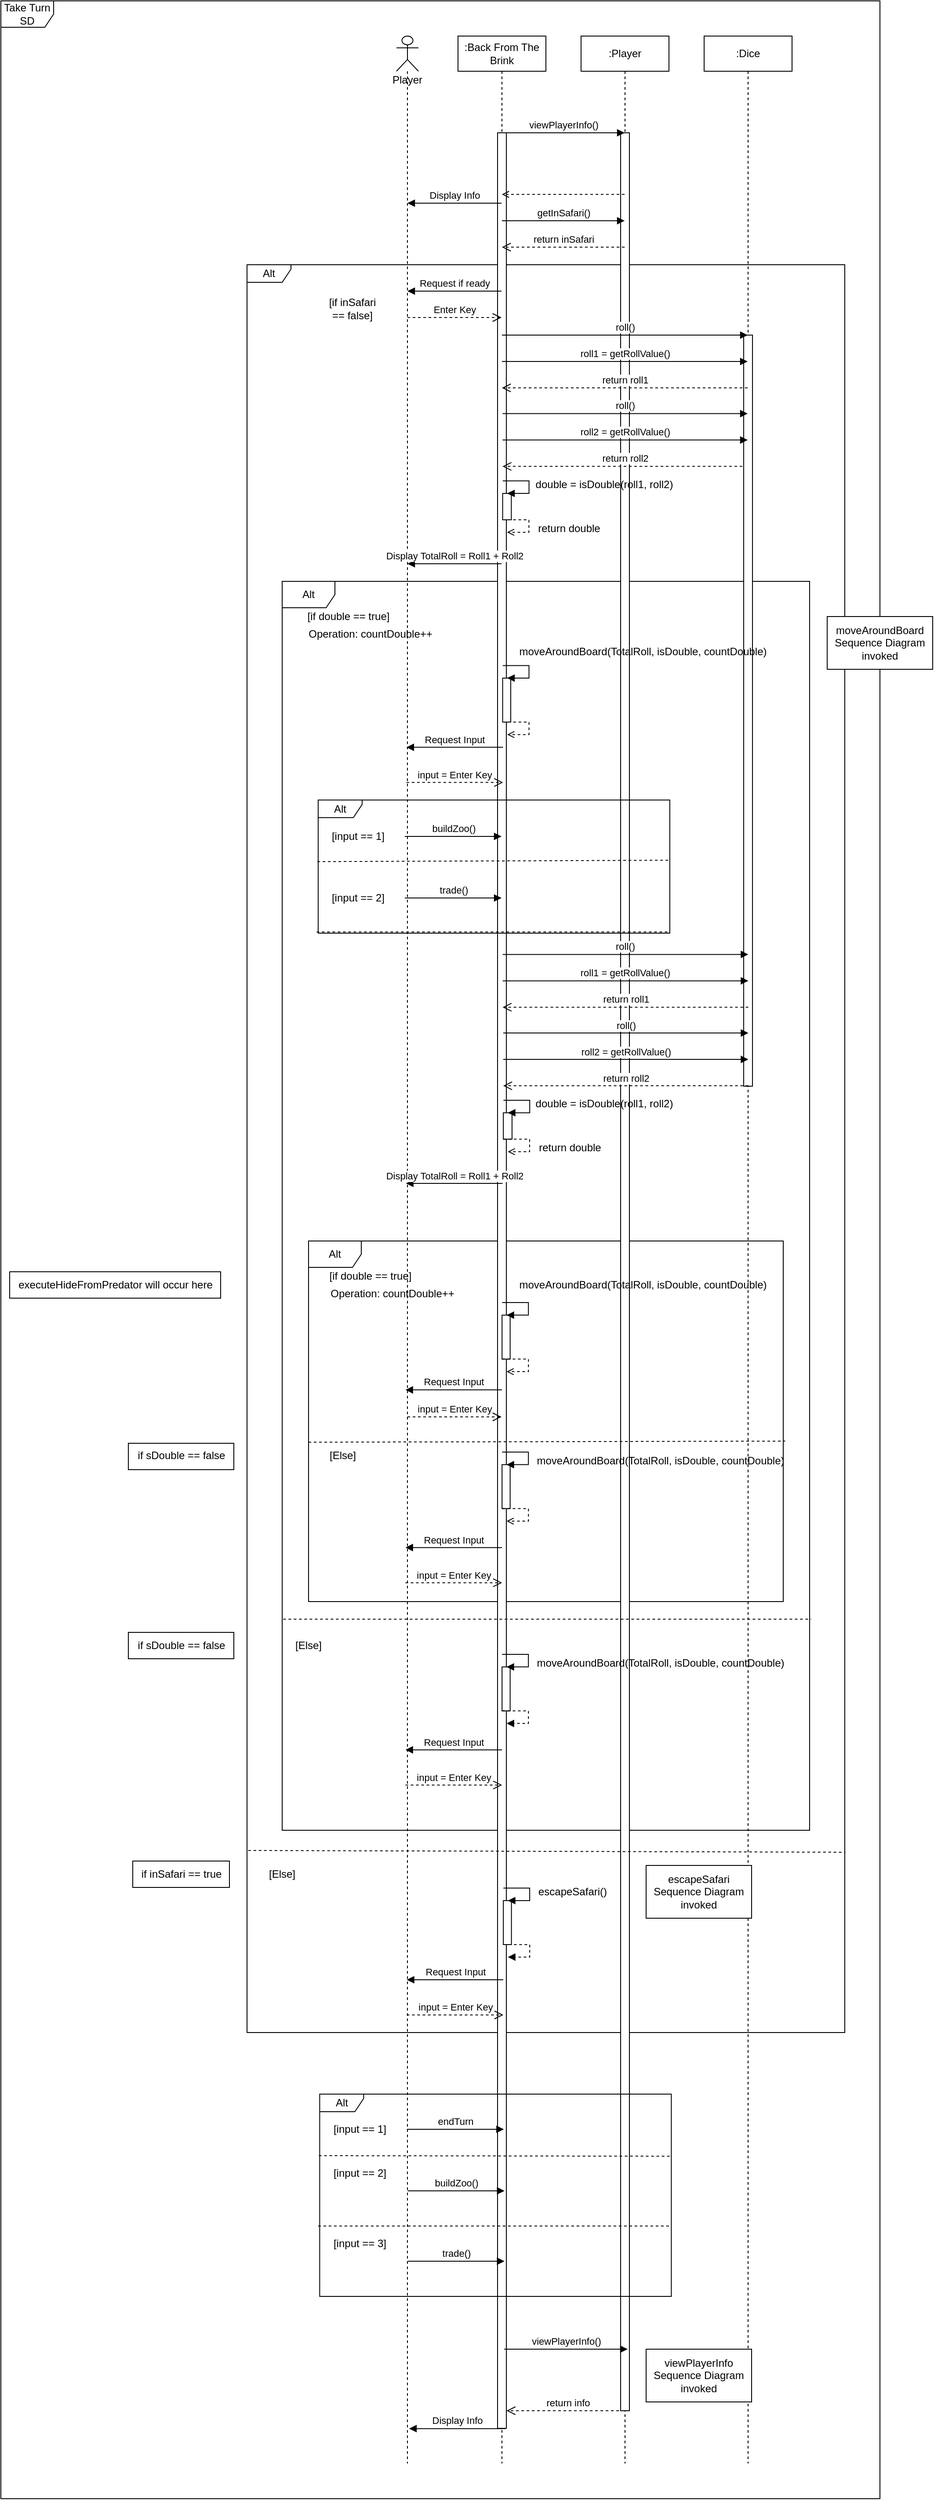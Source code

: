 <mxfile version="13.10.7" type="device"><diagram id="p0cEaB6TNtm1jywa5Fbs" name="Page-1"><mxGraphModel dx="2036" dy="663" grid="1" gridSize="10" guides="1" tooltips="1" connect="1" arrows="1" fold="1" page="1" pageScale="1" pageWidth="827" pageHeight="1169" math="0" shadow="0"><root><mxCell id="0"/><mxCell id="1" parent="0"/><mxCell id="yruPuwdvebg8VHonW6me-51" value="Take Turn SD" style="shape=umlFrame;whiteSpace=wrap;html=1;" parent="1" vertex="1"><mxGeometry x="-320" y="40" width="1000" height="2840" as="geometry"/></mxCell><mxCell id="yruPuwdvebg8VHonW6me-50" value="" style="rounded=0;whiteSpace=wrap;html=1;" parent="1" vertex="1"><mxGeometry x="-310" y="1485" width="240" height="30" as="geometry"/></mxCell><mxCell id="yruPuwdvebg8VHonW6me-49" value="" style="rounded=0;whiteSpace=wrap;html=1;" parent="1" vertex="1"><mxGeometry x="-170" y="2155" width="110" height="30" as="geometry"/></mxCell><mxCell id="yruPuwdvebg8VHonW6me-48" value="" style="rounded=0;whiteSpace=wrap;html=1;" parent="1" vertex="1"><mxGeometry x="-175" y="1895" width="120" height="30" as="geometry"/></mxCell><mxCell id="yruPuwdvebg8VHonW6me-47" value="" style="rounded=0;whiteSpace=wrap;html=1;" parent="1" vertex="1"><mxGeometry x="-175" y="1680" width="120" height="30" as="geometry"/></mxCell><mxCell id="H-WLR1gfDey7nn6XxwTQ-19" value="Alt" style="shape=umlFrame;whiteSpace=wrap;html=1;width=50;height=20;fixDash=0;" parent="1" vertex="1"><mxGeometry x="-40" y="340" width="680" height="2010" as="geometry"/></mxCell><mxCell id="NdeKuJ5pOzLVj5Gl78Ra-24" value="Alt" style="shape=umlFrame;whiteSpace=wrap;html=1;" parent="1" vertex="1"><mxGeometry y="700" width="600" height="1420" as="geometry"/></mxCell><mxCell id="NdeKuJ5pOzLVj5Gl78Ra-78" value="Alt" style="shape=umlFrame;whiteSpace=wrap;html=1;" parent="1" vertex="1"><mxGeometry x="30" y="1450" width="540" height="410" as="geometry"/></mxCell><mxCell id="H-WLR1gfDey7nn6XxwTQ-2" value=":Back From The Brink" style="shape=umlLifeline;perimeter=lifelinePerimeter;whiteSpace=wrap;html=1;container=1;collapsible=0;recursiveResize=0;outlineConnect=0;" parent="1" vertex="1"><mxGeometry x="200" y="80" width="100" height="2760" as="geometry"/></mxCell><mxCell id="H-WLR1gfDey7nn6XxwTQ-11" value="" style="rounded=0;whiteSpace=wrap;html=1;" parent="H-WLR1gfDey7nn6XxwTQ-2" vertex="1"><mxGeometry x="45" y="110" width="10" height="2610" as="geometry"/></mxCell><mxCell id="H-WLR1gfDey7nn6XxwTQ-3" value="Player" style="shape=umlLifeline;participant=umlActor;perimeter=lifelinePerimeter;whiteSpace=wrap;html=1;container=1;collapsible=0;recursiveResize=0;verticalAlign=top;spacingTop=36;outlineConnect=0;" parent="1" vertex="1"><mxGeometry x="130" y="80" width="25" height="2760" as="geometry"/></mxCell><mxCell id="H-WLR1gfDey7nn6XxwTQ-4" value=":Player" style="shape=umlLifeline;perimeter=lifelinePerimeter;whiteSpace=wrap;html=1;container=1;collapsible=0;recursiveResize=0;outlineConnect=0;" parent="1" vertex="1"><mxGeometry x="340" y="80" width="100" height="2760" as="geometry"/></mxCell><mxCell id="H-WLR1gfDey7nn6XxwTQ-12" value="" style="rounded=0;whiteSpace=wrap;html=1;" parent="H-WLR1gfDey7nn6XxwTQ-4" vertex="1"><mxGeometry x="45" y="110" width="10" height="2590" as="geometry"/></mxCell><mxCell id="H-WLR1gfDey7nn6XxwTQ-17" value="getInSafari()" style="html=1;verticalAlign=bottom;endArrow=block;" parent="1" source="H-WLR1gfDey7nn6XxwTQ-2" target="H-WLR1gfDey7nn6XxwTQ-4" edge="1"><mxGeometry relative="1" as="geometry"><mxPoint x="249.997" y="250" as="sourcePoint"/><mxPoint x="389.83" y="250" as="targetPoint"/><Array as="points"><mxPoint x="300" y="290"/></Array></mxGeometry></mxCell><mxCell id="H-WLR1gfDey7nn6XxwTQ-18" value="return inSafari" style="html=1;verticalAlign=bottom;endArrow=open;dashed=1;endSize=8;" parent="1" source="H-WLR1gfDey7nn6XxwTQ-4" target="H-WLR1gfDey7nn6XxwTQ-2" edge="1"><mxGeometry relative="1" as="geometry"><mxPoint x="249.997" y="280" as="targetPoint"/><mxPoint x="389.83" y="280" as="sourcePoint"/><Array as="points"><mxPoint x="341" y="320"/><mxPoint x="260" y="320"/></Array></mxGeometry></mxCell><mxCell id="H-WLR1gfDey7nn6XxwTQ-64" value="Alt" style="shape=umlFrame;whiteSpace=wrap;html=1;width=50;height=20;" parent="1" vertex="1"><mxGeometry x="42.68" y="2420" width="400" height="230" as="geometry"/></mxCell><mxCell id="H-WLR1gfDey7nn6XxwTQ-21" value="[if inSafari == false]" style="text;html=1;strokeColor=none;fillColor=none;align=center;verticalAlign=middle;whiteSpace=wrap;rounded=0;" parent="1" vertex="1"><mxGeometry x="50" y="380" width="60" height="20" as="geometry"/></mxCell><mxCell id="H-WLR1gfDey7nn6XxwTQ-22" value="Request if ready" style="html=1;verticalAlign=bottom;endArrow=block;" parent="1" source="H-WLR1gfDey7nn6XxwTQ-2" target="H-WLR1gfDey7nn6XxwTQ-3" edge="1"><mxGeometry width="80" relative="1" as="geometry"><mxPoint x="249.5" y="380" as="sourcePoint"/><mxPoint x="139.324" y="380" as="targetPoint"/><Array as="points"><mxPoint x="220" y="370"/></Array></mxGeometry></mxCell><mxCell id="H-WLR1gfDey7nn6XxwTQ-27" value="Enter Key" style="html=1;verticalAlign=bottom;endArrow=open;dashed=1;endSize=8;" parent="1" source="H-WLR1gfDey7nn6XxwTQ-3" target="H-WLR1gfDey7nn6XxwTQ-2" edge="1"><mxGeometry relative="1" as="geometry"><mxPoint x="139.071" y="420" as="sourcePoint"/><mxPoint x="250" y="420" as="targetPoint"/><Array as="points"><mxPoint x="200" y="400"/></Array></mxGeometry></mxCell><mxCell id="H-WLR1gfDey7nn6XxwTQ-65" value="[input == 1]" style="text;html=1;strokeColor=none;fillColor=none;align=center;verticalAlign=middle;whiteSpace=wrap;rounded=0;" parent="1" vertex="1"><mxGeometry x="52.68" y="2450" width="70.8" height="20" as="geometry"/></mxCell><mxCell id="H-WLR1gfDey7nn6XxwTQ-66" value="endTurn" style="html=1;verticalAlign=bottom;endArrow=block;" parent="1" edge="1"><mxGeometry width="80" relative="1" as="geometry"><mxPoint x="142.004" y="2460" as="sourcePoint"/><mxPoint x="252.18" y="2460" as="targetPoint"/><Array as="points"><mxPoint x="232.68" y="2460"/></Array></mxGeometry></mxCell><mxCell id="H-WLR1gfDey7nn6XxwTQ-67" value="" style="endArrow=none;dashed=1;html=1;exitX=0;exitY=0.391;exitDx=0;exitDy=0;exitPerimeter=0;entryX=1.002;entryY=0.307;entryDx=0;entryDy=0;entryPerimeter=0;" parent="1" target="H-WLR1gfDey7nn6XxwTQ-64" edge="1"><mxGeometry width="50" height="50" relative="1" as="geometry"><mxPoint x="41.81" y="2490" as="sourcePoint"/><mxPoint x="913.55" y="2490" as="targetPoint"/><Array as="points"/></mxGeometry></mxCell><mxCell id="H-WLR1gfDey7nn6XxwTQ-68" value="[input == 2]" style="text;html=1;strokeColor=none;fillColor=none;align=center;verticalAlign=middle;whiteSpace=wrap;rounded=0;" parent="1" vertex="1"><mxGeometry x="52.68" y="2500" width="70.8" height="20" as="geometry"/></mxCell><mxCell id="H-WLR1gfDey7nn6XxwTQ-69" value="[input == 3]" style="text;html=1;strokeColor=none;fillColor=none;align=center;verticalAlign=middle;whiteSpace=wrap;rounded=0;" parent="1" vertex="1"><mxGeometry x="52.68" y="2580" width="70.8" height="20" as="geometry"/></mxCell><mxCell id="H-WLR1gfDey7nn6XxwTQ-70" value="buildZoo()" style="html=1;verticalAlign=bottom;endArrow=block;" parent="1" edge="1"><mxGeometry width="80" relative="1" as="geometry"><mxPoint x="142.684" y="2530" as="sourcePoint"/><mxPoint x="252.86" y="2530" as="targetPoint"/><Array as="points"><mxPoint x="233.36" y="2530"/></Array></mxGeometry></mxCell><mxCell id="H-WLR1gfDey7nn6XxwTQ-71" value="" style="endArrow=none;dashed=1;html=1;exitX=0;exitY=0.391;exitDx=0;exitDy=0;exitPerimeter=0;" parent="1" edge="1"><mxGeometry width="50" height="50" relative="1" as="geometry"><mxPoint x="40.94" y="2570" as="sourcePoint"/><mxPoint x="442.68" y="2570" as="targetPoint"/><Array as="points"/></mxGeometry></mxCell><mxCell id="H-WLR1gfDey7nn6XxwTQ-72" value="trade()" style="html=1;verticalAlign=bottom;endArrow=block;" parent="1" edge="1"><mxGeometry width="80" relative="1" as="geometry"><mxPoint x="142.684" y="2610" as="sourcePoint"/><mxPoint x="252.86" y="2610" as="targetPoint"/><Array as="points"><mxPoint x="233.36" y="2610"/></Array></mxGeometry></mxCell><mxCell id="wplY0BiJxrwV2zs2_sFn-3" value="viewPlayerInfo()" style="html=1;verticalAlign=bottom;endArrow=block;rounded=0;" parent="1" source="H-WLR1gfDey7nn6XxwTQ-2" target="H-WLR1gfDey7nn6XxwTQ-4" edge="1"><mxGeometry width="80" relative="1" as="geometry"><mxPoint x="390" y="340" as="sourcePoint"/><mxPoint x="260" y="190" as="targetPoint"/><Array as="points"><mxPoint x="330" y="190"/></Array></mxGeometry></mxCell><mxCell id="wplY0BiJxrwV2zs2_sFn-6" value="" style="html=1;verticalAlign=bottom;endArrow=open;rounded=0;dashed=1;endFill=0;" parent="1" source="H-WLR1gfDey7nn6XxwTQ-4" target="H-WLR1gfDey7nn6XxwTQ-2" edge="1"><mxGeometry width="80" relative="1" as="geometry"><mxPoint x="260" y="230" as="sourcePoint"/><mxPoint x="255" y="250" as="targetPoint"/><Array as="points"><mxPoint x="320" y="260"/></Array></mxGeometry></mxCell><mxCell id="wplY0BiJxrwV2zs2_sFn-8" value="Display Info" style="html=1;verticalAlign=bottom;endArrow=block;" parent="1" source="H-WLR1gfDey7nn6XxwTQ-2" target="H-WLR1gfDey7nn6XxwTQ-3" edge="1"><mxGeometry width="80" relative="1" as="geometry"><mxPoint x="310" y="330" as="sourcePoint"/><mxPoint x="390" y="330" as="targetPoint"/><Array as="points"><mxPoint x="190" y="270"/></Array></mxGeometry></mxCell><mxCell id="wplY0BiJxrwV2zs2_sFn-13" value="Display Info" style="html=1;verticalAlign=bottom;endArrow=block;" parent="1" edge="1"><mxGeometry width="80" relative="1" as="geometry"><mxPoint x="254.25" y="2800.33" as="sourcePoint"/><mxPoint x="144.417" y="2800.33" as="targetPoint"/><Array as="points"><mxPoint x="194.75" y="2800.33"/></Array></mxGeometry></mxCell><mxCell id="g62mjbx65o56Nnv8mYKv-21" value="return roll2" style="html=1;verticalAlign=bottom;endArrow=open;dashed=1;endSize=8;" parent="1" source="g62mjbx65o56Nnv8mYKv-26" edge="1"><mxGeometry relative="1" as="geometry"><mxPoint x="390.37" y="569.31" as="sourcePoint"/><mxPoint x="250.68" y="569.31" as="targetPoint"/><Array as="points"><mxPoint x="320.87" y="569.31"/></Array></mxGeometry></mxCell><mxCell id="g62mjbx65o56Nnv8mYKv-22" value="" style="rounded=0;whiteSpace=wrap;html=1;" parent="1" vertex="1"><mxGeometry x="250.79" y="600" width="9.89" height="30" as="geometry"/></mxCell><mxCell id="g62mjbx65o56Nnv8mYKv-23" value="double = isDouble(roll1, roll2)" style="text;html=1;align=center;verticalAlign=middle;resizable=0;points=[];autosize=1;" parent="1" vertex="1"><mxGeometry x="280.68" y="580" width="170" height="20" as="geometry"/></mxCell><mxCell id="g62mjbx65o56Nnv8mYKv-24" value="" style="html=1;verticalAlign=bottom;endArrow=open;exitX=0.996;exitY=0.244;exitDx=0;exitDy=0;exitPerimeter=0;entryX=1;entryY=0;entryDx=0;entryDy=0;edgeStyle=orthogonalEdgeStyle;rounded=0;dashed=1;endFill=0;" parent="1" edge="1"><mxGeometry width="80" relative="1" as="geometry"><mxPoint x="250.79" y="630" as="sourcePoint"/><mxPoint x="255.83" y="644.24" as="targetPoint"/><Array as="points"><mxPoint x="280.68" y="630"/><mxPoint x="280.68" y="644"/></Array></mxGeometry></mxCell><mxCell id="g62mjbx65o56Nnv8mYKv-25" value="return double" style="text;html=1;align=center;verticalAlign=middle;resizable=0;points=[];autosize=1;" parent="1" vertex="1"><mxGeometry x="280.79" y="630" width="90" height="20" as="geometry"/></mxCell><mxCell id="g62mjbx65o56Nnv8mYKv-26" value=":Dice" style="shape=umlLifeline;perimeter=lifelinePerimeter;whiteSpace=wrap;html=1;container=1;collapsible=0;recursiveResize=0;outlineConnect=0;" parent="1" vertex="1"><mxGeometry x="480" y="80" width="100" height="2760" as="geometry"/></mxCell><mxCell id="g62mjbx65o56Nnv8mYKv-27" value="" style="rounded=0;whiteSpace=wrap;html=1;" parent="g62mjbx65o56Nnv8mYKv-26" vertex="1"><mxGeometry x="45" y="340" width="10" height="854" as="geometry"/></mxCell><mxCell id="g62mjbx65o56Nnv8mYKv-28" value="" style="html=1;verticalAlign=bottom;endArrow=block;exitX=0.996;exitY=0.244;exitDx=0;exitDy=0;exitPerimeter=0;entryX=1;entryY=0;entryDx=0;entryDy=0;edgeStyle=orthogonalEdgeStyle;rounded=0;" parent="1" edge="1"><mxGeometry width="80" relative="1" as="geometry"><mxPoint x="250.91" y="585.76" as="sourcePoint"/><mxPoint x="255.95" y="600" as="targetPoint"/><Array as="points"><mxPoint x="280.8" y="585.76"/><mxPoint x="280.8" y="599.76"/></Array></mxGeometry></mxCell><mxCell id="g62mjbx65o56Nnv8mYKv-16" value="roll()" style="html=1;verticalAlign=bottom;endArrow=block;" parent="1" target="g62mjbx65o56Nnv8mYKv-26" edge="1"><mxGeometry width="80" relative="1" as="geometry"><mxPoint x="250.004" y="420" as="sourcePoint"/><mxPoint x="390.18" y="420" as="targetPoint"/><Array as="points"><mxPoint x="330.68" y="420"/></Array></mxGeometry></mxCell><mxCell id="g62mjbx65o56Nnv8mYKv-17" value="roll1 = getRollValue()" style="html=1;verticalAlign=bottom;endArrow=block;" parent="1" target="g62mjbx65o56Nnv8mYKv-26" edge="1"><mxGeometry width="80" relative="1" as="geometry"><mxPoint x="250.004" y="450" as="sourcePoint"/><mxPoint x="390.18" y="450" as="targetPoint"/><Array as="points"><mxPoint x="340.68" y="450"/></Array></mxGeometry></mxCell><mxCell id="g62mjbx65o56Nnv8mYKv-18" value="return roll1" style="html=1;verticalAlign=bottom;endArrow=open;dashed=1;endSize=8;" parent="1" source="g62mjbx65o56Nnv8mYKv-26" edge="1"><mxGeometry relative="1" as="geometry"><mxPoint x="390.18" y="480" as="sourcePoint"/><mxPoint x="250.004" y="480" as="targetPoint"/><Array as="points"><mxPoint x="320.68" y="480"/></Array></mxGeometry></mxCell><mxCell id="g62mjbx65o56Nnv8mYKv-19" value="roll()" style="html=1;verticalAlign=bottom;endArrow=block;" parent="1" target="g62mjbx65o56Nnv8mYKv-26" edge="1"><mxGeometry width="80" relative="1" as="geometry"><mxPoint x="250.68" y="509.31" as="sourcePoint"/><mxPoint x="390.37" y="509.31" as="targetPoint"/><Array as="points"><mxPoint x="330.87" y="509.31"/></Array></mxGeometry></mxCell><mxCell id="g62mjbx65o56Nnv8mYKv-20" value="roll2 = getRollValue()" style="html=1;verticalAlign=bottom;endArrow=block;" parent="1" target="g62mjbx65o56Nnv8mYKv-26" edge="1"><mxGeometry width="80" relative="1" as="geometry"><mxPoint x="250.68" y="539.31" as="sourcePoint"/><mxPoint x="390.37" y="539.31" as="targetPoint"/><Array as="points"><mxPoint x="340.87" y="539.31"/></Array></mxGeometry></mxCell><mxCell id="g62mjbx65o56Nnv8mYKv-36" value="[Else]" style="text;html=1;strokeColor=none;fillColor=none;align=center;verticalAlign=middle;whiteSpace=wrap;rounded=0;" parent="1" vertex="1"><mxGeometry x="-30" y="2160" width="60" height="20" as="geometry"/></mxCell><mxCell id="NdeKuJ5pOzLVj5Gl78Ra-11" value="escapeSafari()" style="text;html=1;align=center;verticalAlign=middle;resizable=0;points=[];autosize=1;" parent="1" vertex="1"><mxGeometry x="284.99" y="2180" width="90" height="20" as="geometry"/></mxCell><mxCell id="NdeKuJ5pOzLVj5Gl78Ra-17" value="" style="rounded=0;whiteSpace=wrap;html=1;" parent="1" vertex="1"><mxGeometry x="251.58" y="2200" width="9.21" height="50" as="geometry"/></mxCell><mxCell id="NdeKuJ5pOzLVj5Gl78Ra-18" value="" style="html=1;verticalAlign=bottom;endArrow=block;exitX=0.996;exitY=0.244;exitDx=0;exitDy=0;exitPerimeter=0;entryX=1;entryY=0;entryDx=0;entryDy=0;edgeStyle=orthogonalEdgeStyle;rounded=0;" parent="1" edge="1"><mxGeometry width="80" relative="1" as="geometry"><mxPoint x="251.66" y="2185.76" as="sourcePoint"/><mxPoint x="256.7" y="2200" as="targetPoint"/><Array as="points"><mxPoint x="281.55" y="2185.76"/><mxPoint x="281.55" y="2199.76"/></Array></mxGeometry></mxCell><mxCell id="NdeKuJ5pOzLVj5Gl78Ra-19" value="" style="html=1;verticalAlign=bottom;endArrow=block;exitX=0.996;exitY=0.244;exitDx=0;exitDy=0;exitPerimeter=0;entryX=1;entryY=0;entryDx=0;entryDy=0;edgeStyle=orthogonalEdgeStyle;rounded=0;dashed=1;" parent="1" edge="1"><mxGeometry width="80" relative="1" as="geometry"><mxPoint x="251.71" y="2250" as="sourcePoint"/><mxPoint x="256.75" y="2264.24" as="targetPoint"/><Array as="points"><mxPoint x="281.6" y="2250"/><mxPoint x="281.6" y="2264"/></Array></mxGeometry></mxCell><mxCell id="NdeKuJ5pOzLVj5Gl78Ra-22" value="viewPlayerInfo()" style="html=1;verticalAlign=bottom;endArrow=block;" parent="1" edge="1"><mxGeometry width="80" relative="1" as="geometry"><mxPoint x="252.551" y="2710" as="sourcePoint"/><mxPoint x="392.98" y="2710" as="targetPoint"/><Array as="points"><mxPoint x="315.48" y="2710"/></Array></mxGeometry></mxCell><mxCell id="NdeKuJ5pOzLVj5Gl78Ra-23" value="return info" style="html=1;verticalAlign=bottom;endArrow=open;dashed=1;endSize=8;" parent="1" edge="1"><mxGeometry relative="1" as="geometry"><mxPoint x="395.05" y="2780" as="sourcePoint"/><mxPoint x="255.217" y="2780" as="targetPoint"/><Array as="points"><mxPoint x="295.55" y="2780"/></Array></mxGeometry></mxCell><mxCell id="NdeKuJ5pOzLVj5Gl78Ra-25" value="[if double == true]" style="text;html=1;align=center;verticalAlign=middle;resizable=0;points=[];autosize=1;" parent="1" vertex="1"><mxGeometry x="20.0" y="730" width="110" height="20" as="geometry"/></mxCell><mxCell id="NdeKuJ5pOzLVj5Gl78Ra-38" value="" style="rounded=0;whiteSpace=wrap;html=1;" parent="1" vertex="1"><mxGeometry x="250.79" y="810" width="9.21" height="50" as="geometry"/></mxCell><mxCell id="NdeKuJ5pOzLVj5Gl78Ra-39" value="" style="html=1;verticalAlign=bottom;endArrow=block;exitX=0.996;exitY=0.244;exitDx=0;exitDy=0;exitPerimeter=0;entryX=1;entryY=0;entryDx=0;entryDy=0;edgeStyle=orthogonalEdgeStyle;rounded=0;" parent="1" edge="1"><mxGeometry width="80" relative="1" as="geometry"><mxPoint x="250.87" y="795.76" as="sourcePoint"/><mxPoint x="255.91" y="810" as="targetPoint"/><Array as="points"><mxPoint x="280.76" y="795.76"/><mxPoint x="280.76" y="809.76"/></Array></mxGeometry></mxCell><mxCell id="NdeKuJ5pOzLVj5Gl78Ra-40" value="" style="html=1;verticalAlign=bottom;endArrow=open;exitX=0.996;exitY=0.244;exitDx=0;exitDy=0;exitPerimeter=0;entryX=1;entryY=0;entryDx=0;entryDy=0;edgeStyle=orthogonalEdgeStyle;rounded=0;dashed=1;endFill=0;" parent="1" edge="1"><mxGeometry width="80" relative="1" as="geometry"><mxPoint x="250.92" y="860" as="sourcePoint"/><mxPoint x="255.96" y="874.24" as="targetPoint"/><Array as="points"><mxPoint x="280.81" y="860"/><mxPoint x="280.81" y="874"/></Array></mxGeometry></mxCell><mxCell id="NdeKuJ5pOzLVj5Gl78Ra-41" value="moveAroundBoard(TotalRoll, isDouble, countDouble)" style="text;html=1;align=center;verticalAlign=middle;resizable=0;points=[];autosize=1;" parent="1" vertex="1"><mxGeometry x="260" y="770" width="300" height="20" as="geometry"/></mxCell><mxCell id="NdeKuJ5pOzLVj5Gl78Ra-42" value="Display TotalRoll = Roll1 + Roll2" style="html=1;verticalAlign=bottom;endArrow=block;" parent="1" source="H-WLR1gfDey7nn6XxwTQ-2" target="H-WLR1gfDey7nn6XxwTQ-3" edge="1"><mxGeometry width="80" relative="1" as="geometry"><mxPoint x="249.5" y="710" as="sourcePoint"/><mxPoint x="139.5" y="710" as="targetPoint"/><Array as="points"><mxPoint x="200" y="680"/></Array></mxGeometry></mxCell><mxCell id="NdeKuJ5pOzLVj5Gl78Ra-43" value="Alt" style="shape=umlFrame;whiteSpace=wrap;html=1;width=50;height=20;" parent="1" vertex="1"><mxGeometry x="40.94" y="948.67" width="400" height="151.33" as="geometry"/></mxCell><mxCell id="NdeKuJ5pOzLVj5Gl78Ra-46" value="" style="endArrow=none;dashed=1;html=1;exitX=0;exitY=0.391;exitDx=0;exitDy=0;exitPerimeter=0;entryX=1.003;entryY=0.452;entryDx=0;entryDy=0;entryPerimeter=0;" parent="1" target="NdeKuJ5pOzLVj5Gl78Ra-43" edge="1"><mxGeometry width="50" height="50" relative="1" as="geometry"><mxPoint x="40.07" y="1018.67" as="sourcePoint"/><mxPoint x="911.81" y="1018.67" as="targetPoint"/><Array as="points"/></mxGeometry></mxCell><mxCell id="NdeKuJ5pOzLVj5Gl78Ra-47" value="[input == 1]" style="text;html=1;strokeColor=none;fillColor=none;align=center;verticalAlign=middle;whiteSpace=wrap;rounded=0;" parent="1" vertex="1"><mxGeometry x="50.94" y="980.0" width="70.8" height="20" as="geometry"/></mxCell><mxCell id="NdeKuJ5pOzLVj5Gl78Ra-48" value="[input == 2]" style="text;html=1;strokeColor=none;fillColor=none;align=center;verticalAlign=middle;whiteSpace=wrap;rounded=0;" parent="1" vertex="1"><mxGeometry x="50.94" y="1050" width="70.8" height="20" as="geometry"/></mxCell><mxCell id="NdeKuJ5pOzLVj5Gl78Ra-49" value="buildZoo()" style="html=1;verticalAlign=bottom;endArrow=block;" parent="1" edge="1"><mxGeometry width="80" relative="1" as="geometry"><mxPoint x="139.5" y="990" as="sourcePoint"/><mxPoint x="249.5" y="990" as="targetPoint"/><Array as="points"><mxPoint x="232" y="990"/></Array></mxGeometry></mxCell><mxCell id="NdeKuJ5pOzLVj5Gl78Ra-50" value="" style="endArrow=none;dashed=1;html=1;exitX=0;exitY=0.391;exitDx=0;exitDy=0;exitPerimeter=0;" parent="1" edge="1"><mxGeometry width="50" height="50" relative="1" as="geometry"><mxPoint x="39.2" y="1098.67" as="sourcePoint"/><mxPoint x="440.94" y="1098.67" as="targetPoint"/><Array as="points"/></mxGeometry></mxCell><mxCell id="NdeKuJ5pOzLVj5Gl78Ra-51" value="trade()" style="html=1;verticalAlign=bottom;endArrow=block;" parent="1" edge="1"><mxGeometry width="80" relative="1" as="geometry"><mxPoint x="139.5" y="1060" as="sourcePoint"/><mxPoint x="249.5" y="1060" as="targetPoint"/><Array as="points"><mxPoint x="240" y="1060"/></Array></mxGeometry></mxCell><mxCell id="NdeKuJ5pOzLVj5Gl78Ra-53" value="Request Input" style="html=1;verticalAlign=bottom;endArrow=block;" parent="1" edge="1"><mxGeometry width="80" relative="1" as="geometry"><mxPoint x="251.24" y="888.67" as="sourcePoint"/><mxPoint x="141.407" y="888.67" as="targetPoint"/><Array as="points"><mxPoint x="212.74" y="888.67"/></Array></mxGeometry></mxCell><mxCell id="NdeKuJ5pOzLVj5Gl78Ra-54" value="input = Enter Key" style="html=1;verticalAlign=bottom;endArrow=open;dashed=1;endSize=8;" parent="1" edge="1"><mxGeometry relative="1" as="geometry"><mxPoint x="141.407" y="928.67" as="sourcePoint"/><mxPoint x="251.24" y="928.67" as="targetPoint"/><Array as="points"><mxPoint x="202.74" y="928.67"/></Array></mxGeometry></mxCell><mxCell id="NdeKuJ5pOzLVj5Gl78Ra-57" value="return roll2" style="html=1;verticalAlign=bottom;endArrow=open;dashed=1;endSize=8;" parent="1" edge="1"><mxGeometry relative="1" as="geometry"><mxPoint x="530.29" y="1273.55" as="sourcePoint"/><mxPoint x="251.47" y="1273.55" as="targetPoint"/><Array as="points"><mxPoint x="321.66" y="1273.55"/></Array></mxGeometry></mxCell><mxCell id="NdeKuJ5pOzLVj5Gl78Ra-58" value="" style="rounded=0;whiteSpace=wrap;html=1;" parent="1" vertex="1"><mxGeometry x="251.58" y="1304.24" width="9.89" height="30" as="geometry"/></mxCell><mxCell id="NdeKuJ5pOzLVj5Gl78Ra-59" value="double = isDouble(roll1, roll2)" style="text;html=1;align=center;verticalAlign=middle;resizable=0;points=[];autosize=1;" parent="1" vertex="1"><mxGeometry x="281.47" y="1284.24" width="170" height="20" as="geometry"/></mxCell><mxCell id="NdeKuJ5pOzLVj5Gl78Ra-60" value="" style="html=1;verticalAlign=bottom;endArrow=open;exitX=0.996;exitY=0.244;exitDx=0;exitDy=0;exitPerimeter=0;entryX=1;entryY=0;entryDx=0;entryDy=0;edgeStyle=orthogonalEdgeStyle;rounded=0;dashed=1;endFill=0;" parent="1" edge="1"><mxGeometry width="80" relative="1" as="geometry"><mxPoint x="251.58" y="1334.24" as="sourcePoint"/><mxPoint x="256.62" y="1348.48" as="targetPoint"/><Array as="points"><mxPoint x="281.47" y="1334.24"/><mxPoint x="281.47" y="1348.24"/></Array></mxGeometry></mxCell><mxCell id="NdeKuJ5pOzLVj5Gl78Ra-61" value="return double" style="text;html=1;align=center;verticalAlign=middle;resizable=0;points=[];autosize=1;" parent="1" vertex="1"><mxGeometry x="281.58" y="1334.24" width="90" height="20" as="geometry"/></mxCell><mxCell id="NdeKuJ5pOzLVj5Gl78Ra-63" value="" style="html=1;verticalAlign=bottom;endArrow=block;exitX=0.996;exitY=0.244;exitDx=0;exitDy=0;exitPerimeter=0;entryX=1;entryY=0;entryDx=0;entryDy=0;edgeStyle=orthogonalEdgeStyle;rounded=0;" parent="1" edge="1"><mxGeometry width="80" relative="1" as="geometry"><mxPoint x="251.7" y="1290" as="sourcePoint"/><mxPoint x="256.74" y="1304.24" as="targetPoint"/><Array as="points"><mxPoint x="281.59" y="1290"/><mxPoint x="281.59" y="1304"/></Array></mxGeometry></mxCell><mxCell id="NdeKuJ5pOzLVj5Gl78Ra-64" value="roll()" style="html=1;verticalAlign=bottom;endArrow=block;" parent="1" edge="1"><mxGeometry width="80" relative="1" as="geometry"><mxPoint x="250.794" y="1124.24" as="sourcePoint"/><mxPoint x="530.29" y="1124.24" as="targetPoint"/><Array as="points"><mxPoint x="331.47" y="1124.24"/></Array></mxGeometry></mxCell><mxCell id="NdeKuJ5pOzLVj5Gl78Ra-65" value="roll1 = getRollValue()" style="html=1;verticalAlign=bottom;endArrow=block;" parent="1" edge="1"><mxGeometry width="80" relative="1" as="geometry"><mxPoint x="250.794" y="1154.24" as="sourcePoint"/><mxPoint x="530.29" y="1154.24" as="targetPoint"/><Array as="points"><mxPoint x="341.47" y="1154.24"/></Array></mxGeometry></mxCell><mxCell id="NdeKuJ5pOzLVj5Gl78Ra-66" value="return roll1" style="html=1;verticalAlign=bottom;endArrow=open;dashed=1;endSize=8;" parent="1" edge="1"><mxGeometry relative="1" as="geometry"><mxPoint x="530.29" y="1184.24" as="sourcePoint"/><mxPoint x="250.794" y="1184.24" as="targetPoint"/><Array as="points"><mxPoint x="321.47" y="1184.24"/></Array></mxGeometry></mxCell><mxCell id="NdeKuJ5pOzLVj5Gl78Ra-67" value="roll()" style="html=1;verticalAlign=bottom;endArrow=block;" parent="1" edge="1"><mxGeometry width="80" relative="1" as="geometry"><mxPoint x="251.47" y="1213.55" as="sourcePoint"/><mxPoint x="530.29" y="1213.55" as="targetPoint"/><Array as="points"><mxPoint x="331.66" y="1213.55"/></Array></mxGeometry></mxCell><mxCell id="NdeKuJ5pOzLVj5Gl78Ra-68" value="roll2 = getRollValue()" style="html=1;verticalAlign=bottom;endArrow=block;" parent="1" edge="1"><mxGeometry width="80" relative="1" as="geometry"><mxPoint x="251.47" y="1243.55" as="sourcePoint"/><mxPoint x="530.29" y="1243.55" as="targetPoint"/><Array as="points"><mxPoint x="341.66" y="1243.55"/></Array></mxGeometry></mxCell><mxCell id="NdeKuJ5pOzLVj5Gl78Ra-69" value="" style="rounded=0;whiteSpace=wrap;html=1;" parent="1" vertex="1"><mxGeometry x="250.11" y="1534.28" width="9.21" height="50" as="geometry"/></mxCell><mxCell id="NdeKuJ5pOzLVj5Gl78Ra-70" value="" style="html=1;verticalAlign=bottom;endArrow=block;exitX=0.996;exitY=0.244;exitDx=0;exitDy=0;exitPerimeter=0;entryX=1;entryY=0;entryDx=0;entryDy=0;edgeStyle=orthogonalEdgeStyle;rounded=0;" parent="1" edge="1"><mxGeometry width="80" relative="1" as="geometry"><mxPoint x="250.19" y="1520.04" as="sourcePoint"/><mxPoint x="255.23" y="1534.28" as="targetPoint"/><Array as="points"><mxPoint x="280.08" y="1520.04"/><mxPoint x="280.08" y="1534.04"/></Array></mxGeometry></mxCell><mxCell id="NdeKuJ5pOzLVj5Gl78Ra-71" value="" style="html=1;verticalAlign=bottom;endArrow=open;exitX=0.996;exitY=0.244;exitDx=0;exitDy=0;exitPerimeter=0;entryX=1;entryY=0;entryDx=0;entryDy=0;edgeStyle=orthogonalEdgeStyle;rounded=0;dashed=1;endFill=0;" parent="1" edge="1"><mxGeometry width="80" relative="1" as="geometry"><mxPoint x="250.24" y="1584.28" as="sourcePoint"/><mxPoint x="255.28" y="1598.52" as="targetPoint"/><Array as="points"><mxPoint x="280.13" y="1584.28"/><mxPoint x="280.13" y="1598.28"/></Array></mxGeometry></mxCell><mxCell id="NdeKuJ5pOzLVj5Gl78Ra-74" value="Display TotalRoll = Roll1 + Roll2" style="html=1;verticalAlign=bottom;endArrow=block;" parent="1" edge="1"><mxGeometry width="80" relative="1" as="geometry"><mxPoint x="250.79" y="1384.5" as="sourcePoint"/><mxPoint x="140.79" y="1384.5" as="targetPoint"/><Array as="points"><mxPoint x="201.29" y="1384.5"/></Array></mxGeometry></mxCell><mxCell id="NdeKuJ5pOzLVj5Gl78Ra-75" value="Operation: countDouble++" style="text;html=1;align=center;verticalAlign=middle;resizable=0;points=[];autosize=1;" parent="1" vertex="1"><mxGeometry x="45.0" y="1500" width="160" height="20" as="geometry"/></mxCell><mxCell id="NdeKuJ5pOzLVj5Gl78Ra-76" value="Operation: countDouble++" style="text;html=1;align=center;verticalAlign=middle;resizable=0;points=[];autosize=1;" parent="1" vertex="1"><mxGeometry x="20.0" y="750" width="160" height="20" as="geometry"/></mxCell><mxCell id="NdeKuJ5pOzLVj5Gl78Ra-72" value="moveAroundBoard(TotalRoll, isDouble, countDouble)" style="text;html=1;align=center;verticalAlign=middle;resizable=0;points=[];autosize=1;" parent="1" vertex="1"><mxGeometry x="260" y="1490" width="300" height="20" as="geometry"/></mxCell><mxCell id="NdeKuJ5pOzLVj5Gl78Ra-92" value="[Else]" style="text;html=1;strokeColor=none;fillColor=none;align=center;verticalAlign=middle;whiteSpace=wrap;rounded=0;" parent="1" vertex="1"><mxGeometry x="39.2" y="1684.28" width="60" height="20" as="geometry"/></mxCell><mxCell id="NdeKuJ5pOzLVj5Gl78Ra-97" value="[Else]" style="text;html=1;strokeColor=none;fillColor=none;align=center;verticalAlign=middle;whiteSpace=wrap;rounded=0;" parent="1" vertex="1"><mxGeometry y="1900" width="60" height="20" as="geometry"/></mxCell><mxCell id="NdeKuJ5pOzLVj5Gl78Ra-98" value="executeHideFromPredator will occur here" style="text;html=1;align=center;verticalAlign=middle;resizable=0;points=[];autosize=1;" parent="1" vertex="1"><mxGeometry x="-310" y="1490" width="240" height="20" as="geometry"/></mxCell><mxCell id="yruPuwdvebg8VHonW6me-19" value="" style="rounded=0;whiteSpace=wrap;html=1;" parent="1" vertex="1"><mxGeometry x="250.11" y="1704.28" width="9.21" height="50" as="geometry"/></mxCell><mxCell id="yruPuwdvebg8VHonW6me-20" value="" style="html=1;verticalAlign=bottom;endArrow=block;exitX=0.996;exitY=0.244;exitDx=0;exitDy=0;exitPerimeter=0;entryX=1;entryY=0;entryDx=0;entryDy=0;edgeStyle=orthogonalEdgeStyle;rounded=0;" parent="1" edge="1"><mxGeometry width="80" relative="1" as="geometry"><mxPoint x="250.19" y="1690.04" as="sourcePoint"/><mxPoint x="255.23" y="1704.28" as="targetPoint"/><Array as="points"><mxPoint x="280.08" y="1690.04"/><mxPoint x="280.08" y="1704.04"/></Array></mxGeometry></mxCell><mxCell id="yruPuwdvebg8VHonW6me-21" value="" style="html=1;verticalAlign=bottom;endArrow=open;exitX=0.996;exitY=0.244;exitDx=0;exitDy=0;exitPerimeter=0;entryX=1;entryY=0;entryDx=0;entryDy=0;edgeStyle=orthogonalEdgeStyle;rounded=0;dashed=1;endFill=0;" parent="1" edge="1"><mxGeometry width="80" relative="1" as="geometry"><mxPoint x="250.24" y="1754.28" as="sourcePoint"/><mxPoint x="255.28" y="1768.52" as="targetPoint"/><Array as="points"><mxPoint x="280.13" y="1754.28"/><mxPoint x="280.13" y="1768.28"/></Array></mxGeometry></mxCell><mxCell id="yruPuwdvebg8VHonW6me-22" value="moveAroundBoard(TotalRoll, isDouble, countDouble)" style="text;html=1;align=center;verticalAlign=middle;resizable=0;points=[];autosize=1;" parent="1" vertex="1"><mxGeometry x="280" y="1690" width="300" height="20" as="geometry"/></mxCell><mxCell id="yruPuwdvebg8VHonW6me-24" value="Request Input" style="html=1;verticalAlign=bottom;endArrow=block;" parent="1" edge="1"><mxGeometry width="80" relative="1" as="geometry"><mxPoint x="250.11" y="1798.57" as="sourcePoint"/><mxPoint x="140.277" y="1798.57" as="targetPoint"/><Array as="points"><mxPoint x="211.61" y="1798.57"/></Array></mxGeometry></mxCell><mxCell id="yruPuwdvebg8VHonW6me-25" value="input = Enter Key" style="html=1;verticalAlign=bottom;endArrow=open;dashed=1;endSize=8;" parent="1" edge="1"><mxGeometry relative="1" as="geometry"><mxPoint x="140.277" y="1838.57" as="sourcePoint"/><mxPoint x="250.11" y="1838.57" as="targetPoint"/><Array as="points"><mxPoint x="201.61" y="1838.57"/></Array></mxGeometry></mxCell><mxCell id="yruPuwdvebg8VHonW6me-26" value="Request Input" style="html=1;verticalAlign=bottom;endArrow=block;" parent="1" edge="1"><mxGeometry width="80" relative="1" as="geometry"><mxPoint x="250.11" y="1619.29" as="sourcePoint"/><mxPoint x="140.277" y="1619.29" as="targetPoint"/><Array as="points"><mxPoint x="211.61" y="1619.29"/></Array></mxGeometry></mxCell><mxCell id="yruPuwdvebg8VHonW6me-27" value="input = Enter Key" style="html=1;verticalAlign=bottom;endArrow=open;dashed=1;endSize=8;" parent="1" source="H-WLR1gfDey7nn6XxwTQ-3" target="H-WLR1gfDey7nn6XxwTQ-2" edge="1"><mxGeometry relative="1" as="geometry"><mxPoint x="140.277" y="1659.29" as="sourcePoint"/><mxPoint x="250.11" y="1659.29" as="targetPoint"/><Array as="points"><mxPoint x="202" y="1650"/></Array></mxGeometry></mxCell><mxCell id="yruPuwdvebg8VHonW6me-28" value="" style="endArrow=none;dashed=1;html=1;exitX=0.002;exitY=0.831;exitDx=0;exitDy=0;exitPerimeter=0;entryX=1.003;entryY=0.831;entryDx=0;entryDy=0;entryPerimeter=0;" parent="1" source="NdeKuJ5pOzLVj5Gl78Ra-24" target="NdeKuJ5pOzLVj5Gl78Ra-24" edge="1"><mxGeometry width="50" height="50" relative="1" as="geometry"><mxPoint x="-20" y="1330" as="sourcePoint"/><mxPoint x="30" y="1280" as="targetPoint"/></mxGeometry></mxCell><mxCell id="yruPuwdvebg8VHonW6me-29" value="" style="endArrow=none;dashed=1;html=1;exitX=0;exitY=0.558;exitDx=0;exitDy=0;exitPerimeter=0;entryX=1.004;entryY=0.555;entryDx=0;entryDy=0;entryPerimeter=0;" parent="1" source="NdeKuJ5pOzLVj5Gl78Ra-78" target="NdeKuJ5pOzLVj5Gl78Ra-78" edge="1"><mxGeometry width="50" height="50" relative="1" as="geometry"><mxPoint x="-30.6" y="1610" as="sourcePoint"/><mxPoint x="570.0" y="1610" as="targetPoint"/></mxGeometry></mxCell><mxCell id="NdeKuJ5pOzLVj5Gl78Ra-79" value="[if double == true]" style="text;html=1;align=center;verticalAlign=middle;resizable=0;points=[];autosize=1;" parent="1" vertex="1"><mxGeometry x="45.0" y="1480" width="110" height="20" as="geometry"/></mxCell><mxCell id="yruPuwdvebg8VHonW6me-32" value="" style="rounded=0;whiteSpace=wrap;html=1;" parent="1" vertex="1"><mxGeometry x="250.11" y="1934.28" width="9.21" height="50" as="geometry"/></mxCell><mxCell id="yruPuwdvebg8VHonW6me-33" value="" style="html=1;verticalAlign=bottom;endArrow=block;exitX=0.996;exitY=0.244;exitDx=0;exitDy=0;exitPerimeter=0;entryX=1;entryY=0;entryDx=0;entryDy=0;edgeStyle=orthogonalEdgeStyle;rounded=0;" parent="1" edge="1"><mxGeometry width="80" relative="1" as="geometry"><mxPoint x="250.19" y="1920.04" as="sourcePoint"/><mxPoint x="255.23" y="1934.28" as="targetPoint"/><Array as="points"><mxPoint x="280.08" y="1920.04"/><mxPoint x="280.08" y="1934.04"/></Array></mxGeometry></mxCell><mxCell id="yruPuwdvebg8VHonW6me-34" value="" style="html=1;verticalAlign=bottom;endArrow=block;exitX=0.996;exitY=0.244;exitDx=0;exitDy=0;exitPerimeter=0;entryX=1;entryY=0;entryDx=0;entryDy=0;edgeStyle=orthogonalEdgeStyle;rounded=0;dashed=1;" parent="1" edge="1"><mxGeometry width="80" relative="1" as="geometry"><mxPoint x="250.24" y="1984.28" as="sourcePoint"/><mxPoint x="255.28" y="1998.52" as="targetPoint"/><Array as="points"><mxPoint x="280.13" y="1984.28"/><mxPoint x="280.13" y="1998.28"/></Array></mxGeometry></mxCell><mxCell id="yruPuwdvebg8VHonW6me-35" value="moveAroundBoard(TotalRoll, isDouble, countDouble)" style="text;html=1;align=center;verticalAlign=middle;resizable=0;points=[];autosize=1;" parent="1" vertex="1"><mxGeometry x="280" y="1920" width="300" height="20" as="geometry"/></mxCell><mxCell id="yruPuwdvebg8VHonW6me-36" value="Request Input" style="html=1;verticalAlign=bottom;endArrow=block;" parent="1" edge="1"><mxGeometry width="80" relative="1" as="geometry"><mxPoint x="250.11" y="2028.57" as="sourcePoint"/><mxPoint x="140.277" y="2028.57" as="targetPoint"/><Array as="points"><mxPoint x="211.61" y="2028.57"/></Array></mxGeometry></mxCell><mxCell id="yruPuwdvebg8VHonW6me-37" value="input = Enter Key" style="html=1;verticalAlign=bottom;endArrow=open;dashed=1;endSize=8;" parent="1" edge="1"><mxGeometry relative="1" as="geometry"><mxPoint x="140.277" y="2068.57" as="sourcePoint"/><mxPoint x="250.11" y="2068.57" as="targetPoint"/><Array as="points"><mxPoint x="201.61" y="2068.57"/></Array></mxGeometry></mxCell><mxCell id="yruPuwdvebg8VHonW6me-41" value="Request Input" style="html=1;verticalAlign=bottom;endArrow=block;" parent="1" edge="1"><mxGeometry width="80" relative="1" as="geometry"><mxPoint x="251.58" y="2290.0" as="sourcePoint"/><mxPoint x="141.747" y="2290.0" as="targetPoint"/><Array as="points"><mxPoint x="213.08" y="2290"/></Array></mxGeometry></mxCell><mxCell id="yruPuwdvebg8VHonW6me-42" value="input = Enter Key" style="html=1;verticalAlign=bottom;endArrow=open;dashed=1;endSize=8;" parent="1" edge="1"><mxGeometry relative="1" as="geometry"><mxPoint x="141.747" y="2330.0" as="sourcePoint"/><mxPoint x="251.58" y="2330.0" as="targetPoint"/><Array as="points"><mxPoint x="203.08" y="2330.0"/></Array></mxGeometry></mxCell><mxCell id="yruPuwdvebg8VHonW6me-43" value="" style="endArrow=none;dashed=1;html=1;exitX=0.002;exitY=0.897;exitDx=0;exitDy=0;exitPerimeter=0;entryX=1.001;entryY=0.898;entryDx=0;entryDy=0;entryPerimeter=0;" parent="1" source="H-WLR1gfDey7nn6XxwTQ-19" target="H-WLR1gfDey7nn6XxwTQ-19" edge="1"><mxGeometry width="50" height="50" relative="1" as="geometry"><mxPoint x="-20" y="2160" as="sourcePoint"/><mxPoint x="30" y="2110" as="targetPoint"/></mxGeometry></mxCell><mxCell id="yruPuwdvebg8VHonW6me-44" value="if sDouble == false" style="text;html=1;align=center;verticalAlign=middle;resizable=0;points=[];autosize=1;" parent="1" vertex="1"><mxGeometry x="-175" y="1900" width="120" height="20" as="geometry"/></mxCell><mxCell id="yruPuwdvebg8VHonW6me-45" value="if sDouble == false" style="text;html=1;align=center;verticalAlign=middle;resizable=0;points=[];autosize=1;" parent="1" vertex="1"><mxGeometry x="-175" y="1684.28" width="120" height="20" as="geometry"/></mxCell><mxCell id="yruPuwdvebg8VHonW6me-46" value="if inSafari == true" style="text;html=1;align=center;verticalAlign=middle;resizable=0;points=[];autosize=1;" parent="1" vertex="1"><mxGeometry x="-170" y="2160" width="110" height="20" as="geometry"/></mxCell><mxCell id="P8Tc2PDRSIp8LkWlbay--2" value="moveAroundBoard Sequence Diagram invoked" style="whiteSpace=wrap;html=1;" vertex="1" parent="1"><mxGeometry x="620" y="740" width="120" height="60" as="geometry"/></mxCell><mxCell id="P8Tc2PDRSIp8LkWlbay--3" value="escapeSafari Sequence Diagram invoked" style="whiteSpace=wrap;html=1;" vertex="1" parent="1"><mxGeometry x="414" y="2160" width="120" height="60" as="geometry"/></mxCell><mxCell id="P8Tc2PDRSIp8LkWlbay--4" value="viewPlayerInfo Sequence Diagram invoked" style="whiteSpace=wrap;html=1;" vertex="1" parent="1"><mxGeometry x="414" y="2710" width="120" height="60" as="geometry"/></mxCell></root></mxGraphModel></diagram></mxfile>